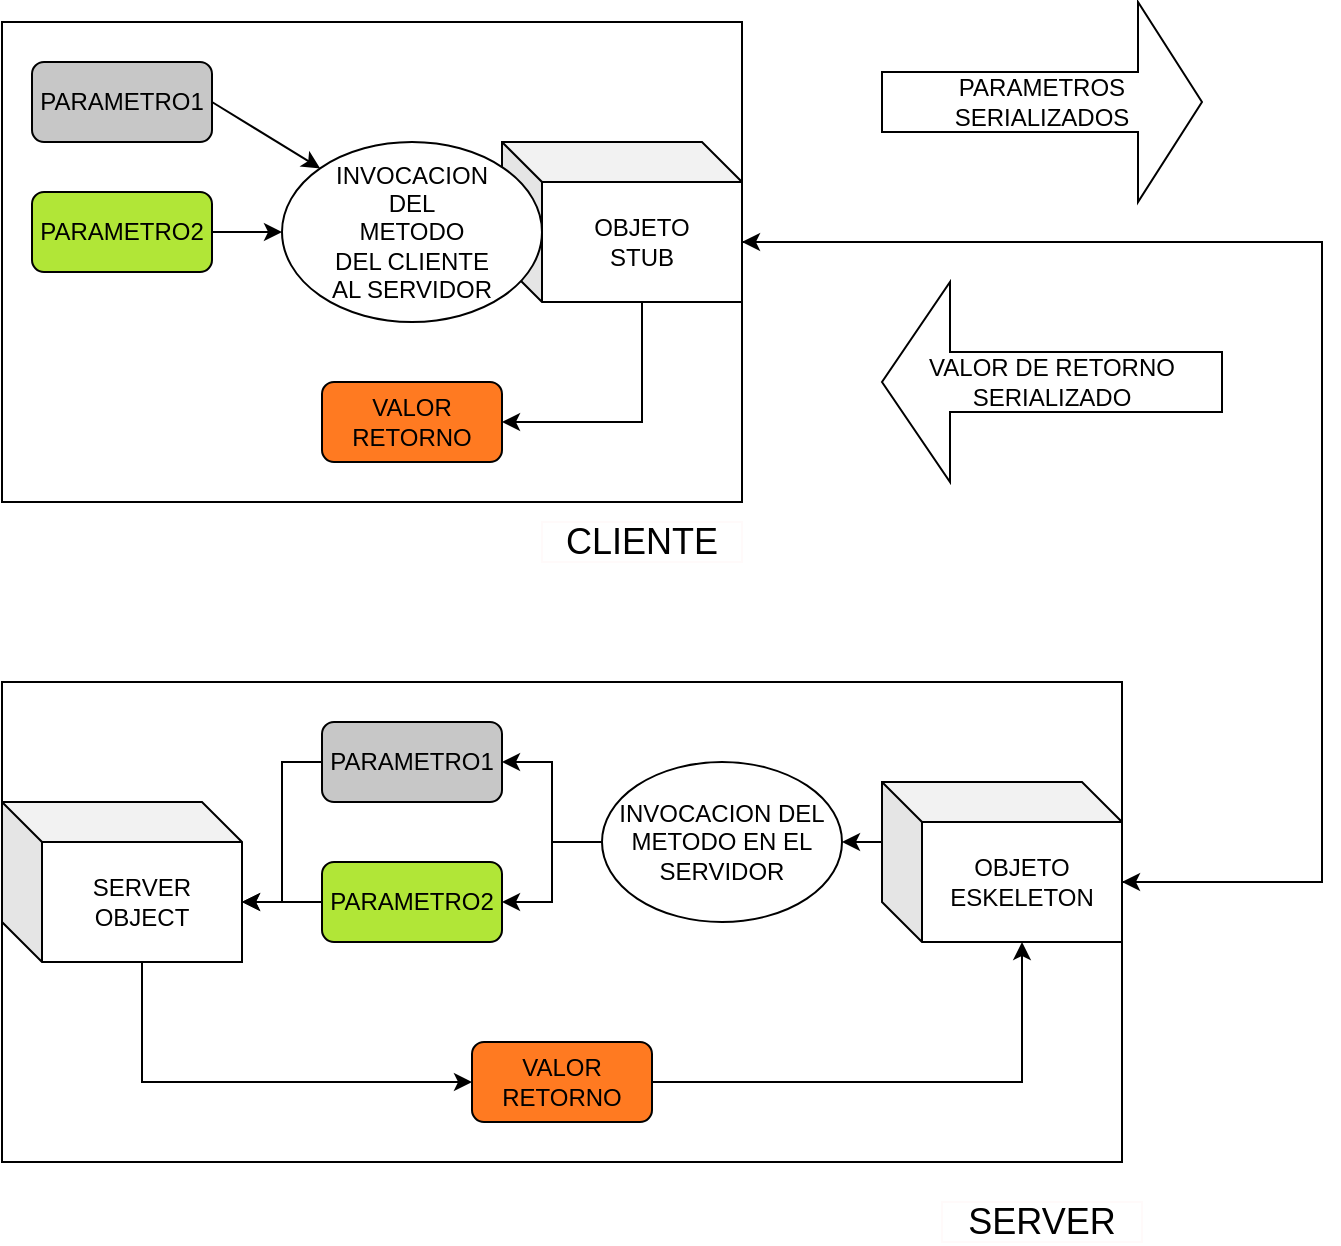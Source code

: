 <mxfile version="21.2.1" type="device">
  <diagram name="Página-1" id="Mr0iV3-xZq4GgfGTp7Ib">
    <mxGraphModel dx="678" dy="537" grid="1" gridSize="10" guides="1" tooltips="1" connect="1" arrows="1" fold="1" page="1" pageScale="1" pageWidth="827" pageHeight="1169" math="0" shadow="0">
      <root>
        <mxCell id="0" />
        <mxCell id="1" parent="0" />
        <mxCell id="UU-82Z7bc_KMMTNKvYgJ-38" value="" style="rounded=0;whiteSpace=wrap;html=1;" parent="1" vertex="1">
          <mxGeometry x="80" y="110" width="370" height="240" as="geometry" />
        </mxCell>
        <mxCell id="UU-82Z7bc_KMMTNKvYgJ-2" value="PARAMETRO1" style="rounded=1;whiteSpace=wrap;html=1;fillColor=#C7C7C7;" parent="1" vertex="1">
          <mxGeometry x="95" y="130" width="90" height="40" as="geometry" />
        </mxCell>
        <mxCell id="UU-82Z7bc_KMMTNKvYgJ-84" value="" style="edgeStyle=orthogonalEdgeStyle;rounded=0;orthogonalLoop=1;jettySize=auto;html=1;" parent="1" source="UU-82Z7bc_KMMTNKvYgJ-3" target="UU-82Z7bc_KMMTNKvYgJ-7" edge="1">
          <mxGeometry relative="1" as="geometry" />
        </mxCell>
        <mxCell id="UU-82Z7bc_KMMTNKvYgJ-3" value="PARAMETRO2" style="rounded=1;whiteSpace=wrap;html=1;fillColor=#B1E637;" parent="1" vertex="1">
          <mxGeometry x="95" y="195" width="90" height="40" as="geometry" />
        </mxCell>
        <mxCell id="UU-82Z7bc_KMMTNKvYgJ-4" value="&lt;font style=&quot;font-size: 18px;&quot;&gt;CLIENTE&lt;/font&gt;" style="text;html=1;strokeColor=#FFFAFA;fillColor=none;align=center;verticalAlign=middle;whiteSpace=wrap;rounded=0;" parent="1" vertex="1">
          <mxGeometry x="350" y="360" width="100" height="20" as="geometry" />
        </mxCell>
        <mxCell id="UU-82Z7bc_KMMTNKvYgJ-74" style="edgeStyle=orthogonalEdgeStyle;rounded=0;orthogonalLoop=1;jettySize=auto;html=1;exitX=0;exitY=0;exitDx=120;exitDy=50;exitPerimeter=0;entryX=0;entryY=0;entryDx=120;entryDy=50;entryPerimeter=0;" parent="1" source="UU-82Z7bc_KMMTNKvYgJ-5" target="UU-82Z7bc_KMMTNKvYgJ-55" edge="1">
          <mxGeometry relative="1" as="geometry">
            <Array as="points">
              <mxPoint x="740" y="220" />
              <mxPoint x="740" y="540" />
            </Array>
          </mxGeometry>
        </mxCell>
        <mxCell id="UU-82Z7bc_KMMTNKvYgJ-83" style="edgeStyle=orthogonalEdgeStyle;rounded=0;orthogonalLoop=1;jettySize=auto;html=1;exitX=0;exitY=0;exitDx=70;exitDy=80;exitPerimeter=0;entryX=1;entryY=0.5;entryDx=0;entryDy=0;" parent="1" source="UU-82Z7bc_KMMTNKvYgJ-5" target="UU-82Z7bc_KMMTNKvYgJ-6" edge="1">
          <mxGeometry relative="1" as="geometry" />
        </mxCell>
        <mxCell id="UU-82Z7bc_KMMTNKvYgJ-5" value="OBJETO&lt;br&gt;STUB" style="shape=cube;whiteSpace=wrap;html=1;boundedLbl=1;backgroundOutline=1;darkOpacity=0.05;darkOpacity2=0.1;" parent="1" vertex="1">
          <mxGeometry x="330" y="170" width="120" height="80" as="geometry" />
        </mxCell>
        <mxCell id="UU-82Z7bc_KMMTNKvYgJ-6" value="VALOR RETORNO" style="rounded=1;whiteSpace=wrap;html=1;fillColor=#FF7A21;" parent="1" vertex="1">
          <mxGeometry x="240" y="290" width="90" height="40" as="geometry" />
        </mxCell>
        <mxCell id="UU-82Z7bc_KMMTNKvYgJ-7" value="INVOCACION&lt;br&gt;DEL&lt;br&gt;METODO&lt;br&gt;DEL CLIENTE&lt;br&gt;AL SERVIDOR" style="ellipse;whiteSpace=wrap;html=1;" parent="1" vertex="1">
          <mxGeometry x="220" y="170" width="130" height="90" as="geometry" />
        </mxCell>
        <mxCell id="UU-82Z7bc_KMMTNKvYgJ-39" value="" style="endArrow=classic;html=1;rounded=0;exitX=1;exitY=0.5;exitDx=0;exitDy=0;entryX=0;entryY=0;entryDx=0;entryDy=0;" parent="1" source="UU-82Z7bc_KMMTNKvYgJ-2" target="UU-82Z7bc_KMMTNKvYgJ-7" edge="1">
          <mxGeometry width="50" height="50" relative="1" as="geometry">
            <mxPoint x="350" y="190" as="sourcePoint" />
            <mxPoint x="400" y="140" as="targetPoint" />
          </mxGeometry>
        </mxCell>
        <mxCell id="UU-82Z7bc_KMMTNKvYgJ-42" value="" style="rounded=0;whiteSpace=wrap;html=1;" parent="1" vertex="1">
          <mxGeometry x="80" y="440" width="560" height="240" as="geometry" />
        </mxCell>
        <mxCell id="UU-82Z7bc_KMMTNKvYgJ-77" style="edgeStyle=orthogonalEdgeStyle;rounded=0;orthogonalLoop=1;jettySize=auto;html=1;exitX=0;exitY=0.5;exitDx=0;exitDy=0;entryX=0;entryY=0;entryDx=120;entryDy=50;entryPerimeter=0;" parent="1" source="UU-82Z7bc_KMMTNKvYgJ-44" target="UU-82Z7bc_KMMTNKvYgJ-49" edge="1">
          <mxGeometry relative="1" as="geometry" />
        </mxCell>
        <mxCell id="UU-82Z7bc_KMMTNKvYgJ-44" value="PARAMETRO1" style="rounded=1;whiteSpace=wrap;html=1;fillColor=#C7C7C7;" parent="1" vertex="1">
          <mxGeometry x="240" y="460" width="90" height="40" as="geometry" />
        </mxCell>
        <mxCell id="UU-82Z7bc_KMMTNKvYgJ-79" style="edgeStyle=orthogonalEdgeStyle;rounded=0;orthogonalLoop=1;jettySize=auto;html=1;exitX=0;exitY=0.5;exitDx=0;exitDy=0;entryX=0;entryY=0;entryDx=120;entryDy=50;entryPerimeter=0;" parent="1" source="UU-82Z7bc_KMMTNKvYgJ-46" target="UU-82Z7bc_KMMTNKvYgJ-49" edge="1">
          <mxGeometry relative="1" as="geometry" />
        </mxCell>
        <mxCell id="UU-82Z7bc_KMMTNKvYgJ-46" value="PARAMETRO2" style="rounded=1;whiteSpace=wrap;html=1;fillColor=#B1E637;" parent="1" vertex="1">
          <mxGeometry x="240" y="530" width="90" height="40" as="geometry" />
        </mxCell>
        <mxCell id="UU-82Z7bc_KMMTNKvYgJ-80" style="edgeStyle=orthogonalEdgeStyle;rounded=0;orthogonalLoop=1;jettySize=auto;html=1;exitX=0;exitY=0;exitDx=70;exitDy=80;exitPerimeter=0;entryX=0;entryY=0.5;entryDx=0;entryDy=0;" parent="1" source="UU-82Z7bc_KMMTNKvYgJ-49" target="UU-82Z7bc_KMMTNKvYgJ-51" edge="1">
          <mxGeometry relative="1" as="geometry" />
        </mxCell>
        <mxCell id="UU-82Z7bc_KMMTNKvYgJ-49" value="SERVER OBJECT" style="shape=cube;whiteSpace=wrap;html=1;boundedLbl=1;backgroundOutline=1;darkOpacity=0.05;darkOpacity2=0.1;" parent="1" vertex="1">
          <mxGeometry x="80" y="500" width="120" height="80" as="geometry" />
        </mxCell>
        <mxCell id="UU-82Z7bc_KMMTNKvYgJ-81" style="edgeStyle=orthogonalEdgeStyle;rounded=0;orthogonalLoop=1;jettySize=auto;html=1;exitX=1;exitY=0.5;exitDx=0;exitDy=0;entryX=0;entryY=0;entryDx=70;entryDy=80;entryPerimeter=0;" parent="1" source="UU-82Z7bc_KMMTNKvYgJ-51" target="UU-82Z7bc_KMMTNKvYgJ-55" edge="1">
          <mxGeometry relative="1" as="geometry" />
        </mxCell>
        <mxCell id="UU-82Z7bc_KMMTNKvYgJ-51" value="VALOR RETORNO" style="rounded=1;whiteSpace=wrap;html=1;fillColor=#FF7A21;" parent="1" vertex="1">
          <mxGeometry x="315" y="620" width="90" height="40" as="geometry" />
        </mxCell>
        <mxCell id="UU-82Z7bc_KMMTNKvYgJ-75" style="edgeStyle=orthogonalEdgeStyle;rounded=0;orthogonalLoop=1;jettySize=auto;html=1;exitX=0;exitY=0.5;exitDx=0;exitDy=0;entryX=1;entryY=0.5;entryDx=0;entryDy=0;" parent="1" source="UU-82Z7bc_KMMTNKvYgJ-53" target="UU-82Z7bc_KMMTNKvYgJ-44" edge="1">
          <mxGeometry relative="1" as="geometry" />
        </mxCell>
        <mxCell id="UU-82Z7bc_KMMTNKvYgJ-76" style="edgeStyle=orthogonalEdgeStyle;rounded=0;orthogonalLoop=1;jettySize=auto;html=1;exitX=0;exitY=0.5;exitDx=0;exitDy=0;entryX=1;entryY=0.5;entryDx=0;entryDy=0;" parent="1" source="UU-82Z7bc_KMMTNKvYgJ-53" target="UU-82Z7bc_KMMTNKvYgJ-46" edge="1">
          <mxGeometry relative="1" as="geometry" />
        </mxCell>
        <mxCell id="UU-82Z7bc_KMMTNKvYgJ-53" value="INVOCACION DEL METODO EN EL SERVIDOR" style="ellipse;whiteSpace=wrap;html=1;" parent="1" vertex="1">
          <mxGeometry x="380" y="480" width="120" height="80" as="geometry" />
        </mxCell>
        <mxCell id="UU-82Z7bc_KMMTNKvYgJ-57" style="edgeStyle=orthogonalEdgeStyle;rounded=0;orthogonalLoop=1;jettySize=auto;html=1;exitX=0;exitY=0;exitDx=120;exitDy=50;exitPerimeter=0;entryX=0;entryY=0;entryDx=120;entryDy=50;entryPerimeter=0;" parent="1" source="UU-82Z7bc_KMMTNKvYgJ-55" target="UU-82Z7bc_KMMTNKvYgJ-5" edge="1">
          <mxGeometry relative="1" as="geometry">
            <Array as="points">
              <mxPoint x="740" y="540" />
              <mxPoint x="740" y="220" />
            </Array>
          </mxGeometry>
        </mxCell>
        <mxCell id="UU-82Z7bc_KMMTNKvYgJ-82" style="edgeStyle=orthogonalEdgeStyle;rounded=0;orthogonalLoop=1;jettySize=auto;html=1;exitX=0;exitY=0;exitDx=0;exitDy=30;exitPerimeter=0;entryX=1;entryY=0.5;entryDx=0;entryDy=0;" parent="1" source="UU-82Z7bc_KMMTNKvYgJ-55" target="UU-82Z7bc_KMMTNKvYgJ-53" edge="1">
          <mxGeometry relative="1" as="geometry" />
        </mxCell>
        <mxCell id="UU-82Z7bc_KMMTNKvYgJ-55" value="OBJETO&lt;br&gt;ESKELETON" style="shape=cube;whiteSpace=wrap;html=1;boundedLbl=1;backgroundOutline=1;darkOpacity=0.05;darkOpacity2=0.1;" parent="1" vertex="1">
          <mxGeometry x="520" y="490" width="120" height="80" as="geometry" />
        </mxCell>
        <mxCell id="UU-82Z7bc_KMMTNKvYgJ-56" value="&lt;font style=&quot;font-size: 18px;&quot;&gt;SERVER&lt;/font&gt;" style="text;html=1;strokeColor=#FFFAFA;fillColor=none;align=center;verticalAlign=middle;whiteSpace=wrap;rounded=0;" parent="1" vertex="1">
          <mxGeometry x="550" y="700" width="100" height="20" as="geometry" />
        </mxCell>
        <mxCell id="UU-82Z7bc_KMMTNKvYgJ-70" value="PARAMETROS&lt;br&gt;SERIALIZADOS" style="shape=singleArrow;whiteSpace=wrap;html=1;" parent="1" vertex="1">
          <mxGeometry x="520" y="100" width="160" height="100" as="geometry" />
        </mxCell>
        <mxCell id="UU-82Z7bc_KMMTNKvYgJ-72" value="VALOR DE RETORNO&lt;br&gt;SERIALIZADO" style="shape=singleArrow;direction=west;whiteSpace=wrap;html=1;" parent="1" vertex="1">
          <mxGeometry x="520" y="240" width="170" height="100" as="geometry" />
        </mxCell>
      </root>
    </mxGraphModel>
  </diagram>
</mxfile>
